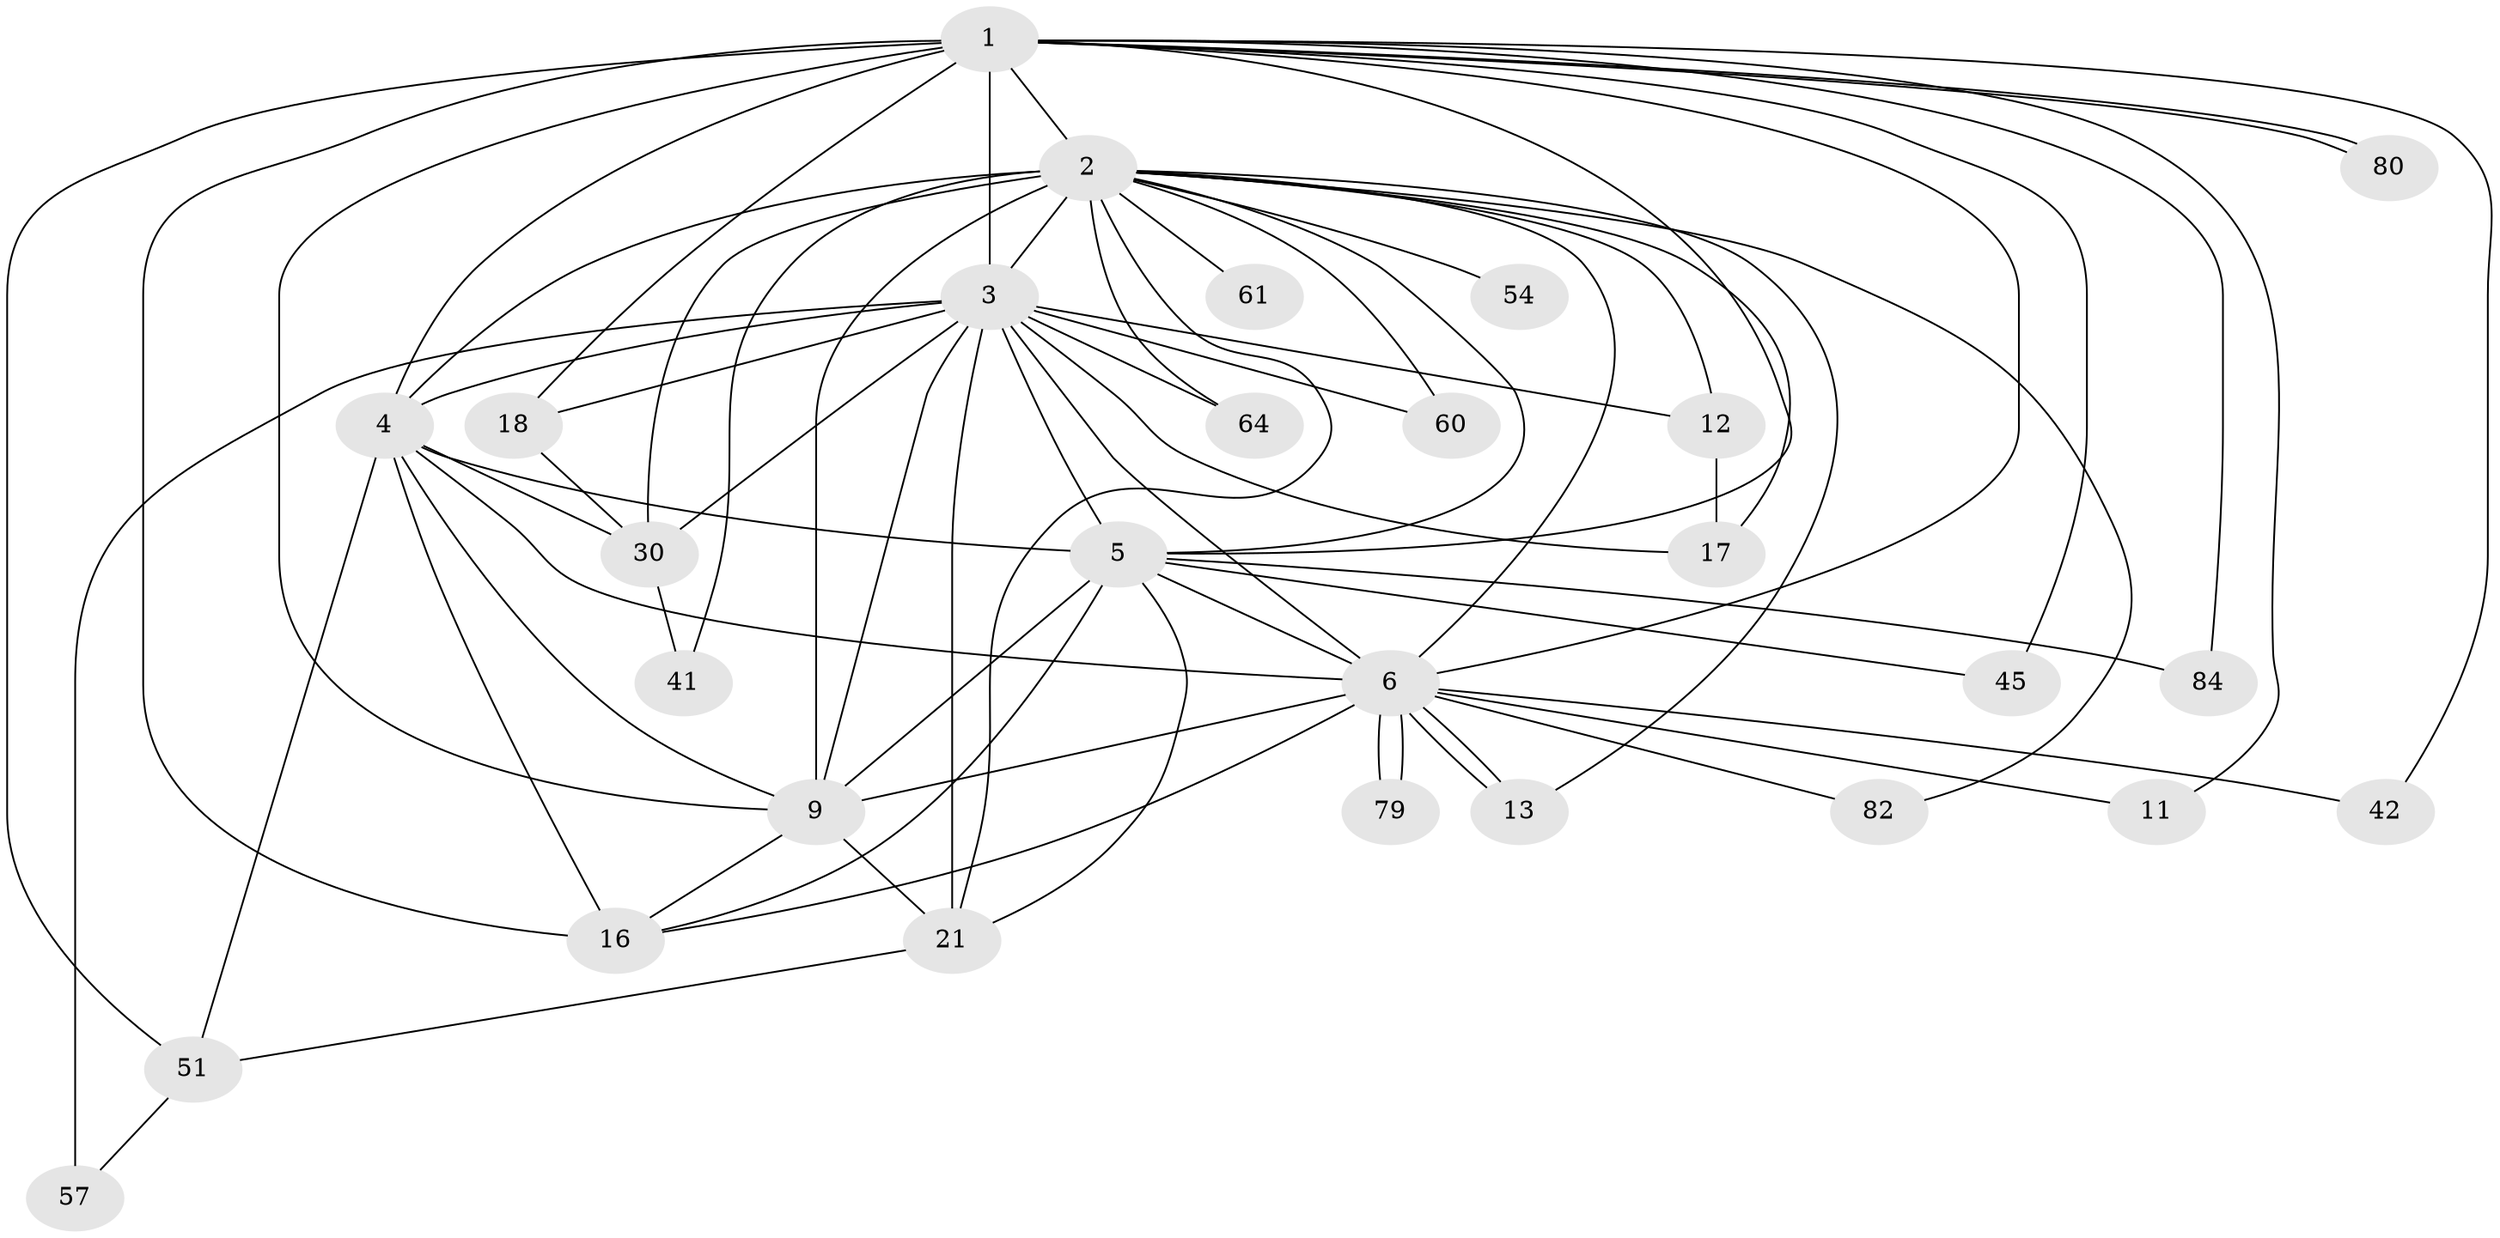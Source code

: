 // original degree distribution, {31: 0.010638297872340425, 15: 0.031914893617021274, 23: 0.010638297872340425, 19: 0.02127659574468085, 20: 0.02127659574468085, 24: 0.010638297872340425, 2: 0.5425531914893617, 3: 0.22340425531914893, 6: 0.0425531914893617, 5: 0.0425531914893617, 4: 0.0425531914893617}
// Generated by graph-tools (version 1.1) at 2025/17/03/04/25 18:17:51]
// undirected, 28 vertices, 71 edges
graph export_dot {
graph [start="1"]
  node [color=gray90,style=filled];
  1 [super="+25+44"];
  2 [super="+8"];
  3 [super="+34+29+32+31+15+24+85+48+7"];
  4;
  5;
  6 [super="+65"];
  9 [super="+87+23+47"];
  11;
  12 [super="+59"];
  13;
  16 [super="+22+40+33"];
  17;
  18;
  21 [super="+38+50"];
  30 [super="+37"];
  41;
  42;
  45;
  51 [super="+83+77"];
  54 [super="+70"];
  57;
  60;
  61;
  64;
  79;
  80;
  82;
  84 [super="+89"];
  1 -- 2 [weight=6];
  1 -- 3 [weight=9];
  1 -- 4 [weight=2];
  1 -- 5;
  1 -- 6;
  1 -- 9 [weight=3];
  1 -- 11;
  1 -- 18;
  1 -- 42;
  1 -- 45;
  1 -- 80;
  1 -- 80;
  1 -- 84;
  1 -- 16 [weight=3];
  1 -- 51;
  2 -- 3 [weight=10];
  2 -- 4 [weight=4];
  2 -- 5 [weight=4];
  2 -- 6 [weight=5];
  2 -- 9 [weight=3];
  2 -- 12;
  2 -- 61 [weight=2];
  2 -- 64;
  2 -- 82;
  2 -- 13;
  2 -- 17;
  2 -- 21;
  2 -- 41;
  2 -- 54 [weight=2];
  2 -- 60;
  2 -- 30;
  3 -- 4 [weight=5];
  3 -- 5 [weight=6];
  3 -- 6 [weight=5];
  3 -- 9 [weight=4];
  3 -- 17;
  3 -- 18;
  3 -- 57 [weight=2];
  3 -- 64;
  3 -- 30 [weight=2];
  3 -- 60;
  3 -- 12;
  3 -- 21;
  4 -- 5;
  4 -- 6 [weight=2];
  4 -- 9 [weight=2];
  4 -- 16;
  4 -- 30;
  4 -- 51;
  5 -- 6;
  5 -- 9 [weight=2];
  5 -- 16;
  5 -- 21;
  5 -- 45;
  5 -- 84 [weight=2];
  6 -- 9 [weight=2];
  6 -- 11;
  6 -- 13;
  6 -- 13;
  6 -- 42;
  6 -- 79;
  6 -- 79;
  6 -- 82;
  6 -- 16;
  9 -- 21;
  9 -- 16 [weight=2];
  12 -- 17;
  18 -- 30;
  21 -- 51;
  30 -- 41;
  51 -- 57;
}
